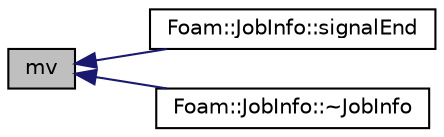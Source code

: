 digraph "mv"
{
  bgcolor="transparent";
  edge [fontname="Helvetica",fontsize="10",labelfontname="Helvetica",labelfontsize="10"];
  node [fontname="Helvetica",fontsize="10",shape=record];
  rankdir="LR";
  Node1 [label="mv",height=0.2,width=0.4,color="black", fillcolor="grey75", style="filled", fontcolor="black"];
  Node1 -> Node2 [dir="back",color="midnightblue",fontsize="10",style="solid",fontname="Helvetica"];
  Node2 [label="Foam::JobInfo::signalEnd",height=0.2,width=0.4,color="black",URL="$a01210.html#a1339f7e9d7898813351e2c1278df4b0a"];
  Node1 -> Node3 [dir="back",color="midnightblue",fontsize="10",style="solid",fontname="Helvetica"];
  Node3 [label="Foam::JobInfo::~JobInfo",height=0.2,width=0.4,color="black",URL="$a01210.html#a701b7170e85b401fc11f233adca012ff",tooltip="Destructor. "];
}
